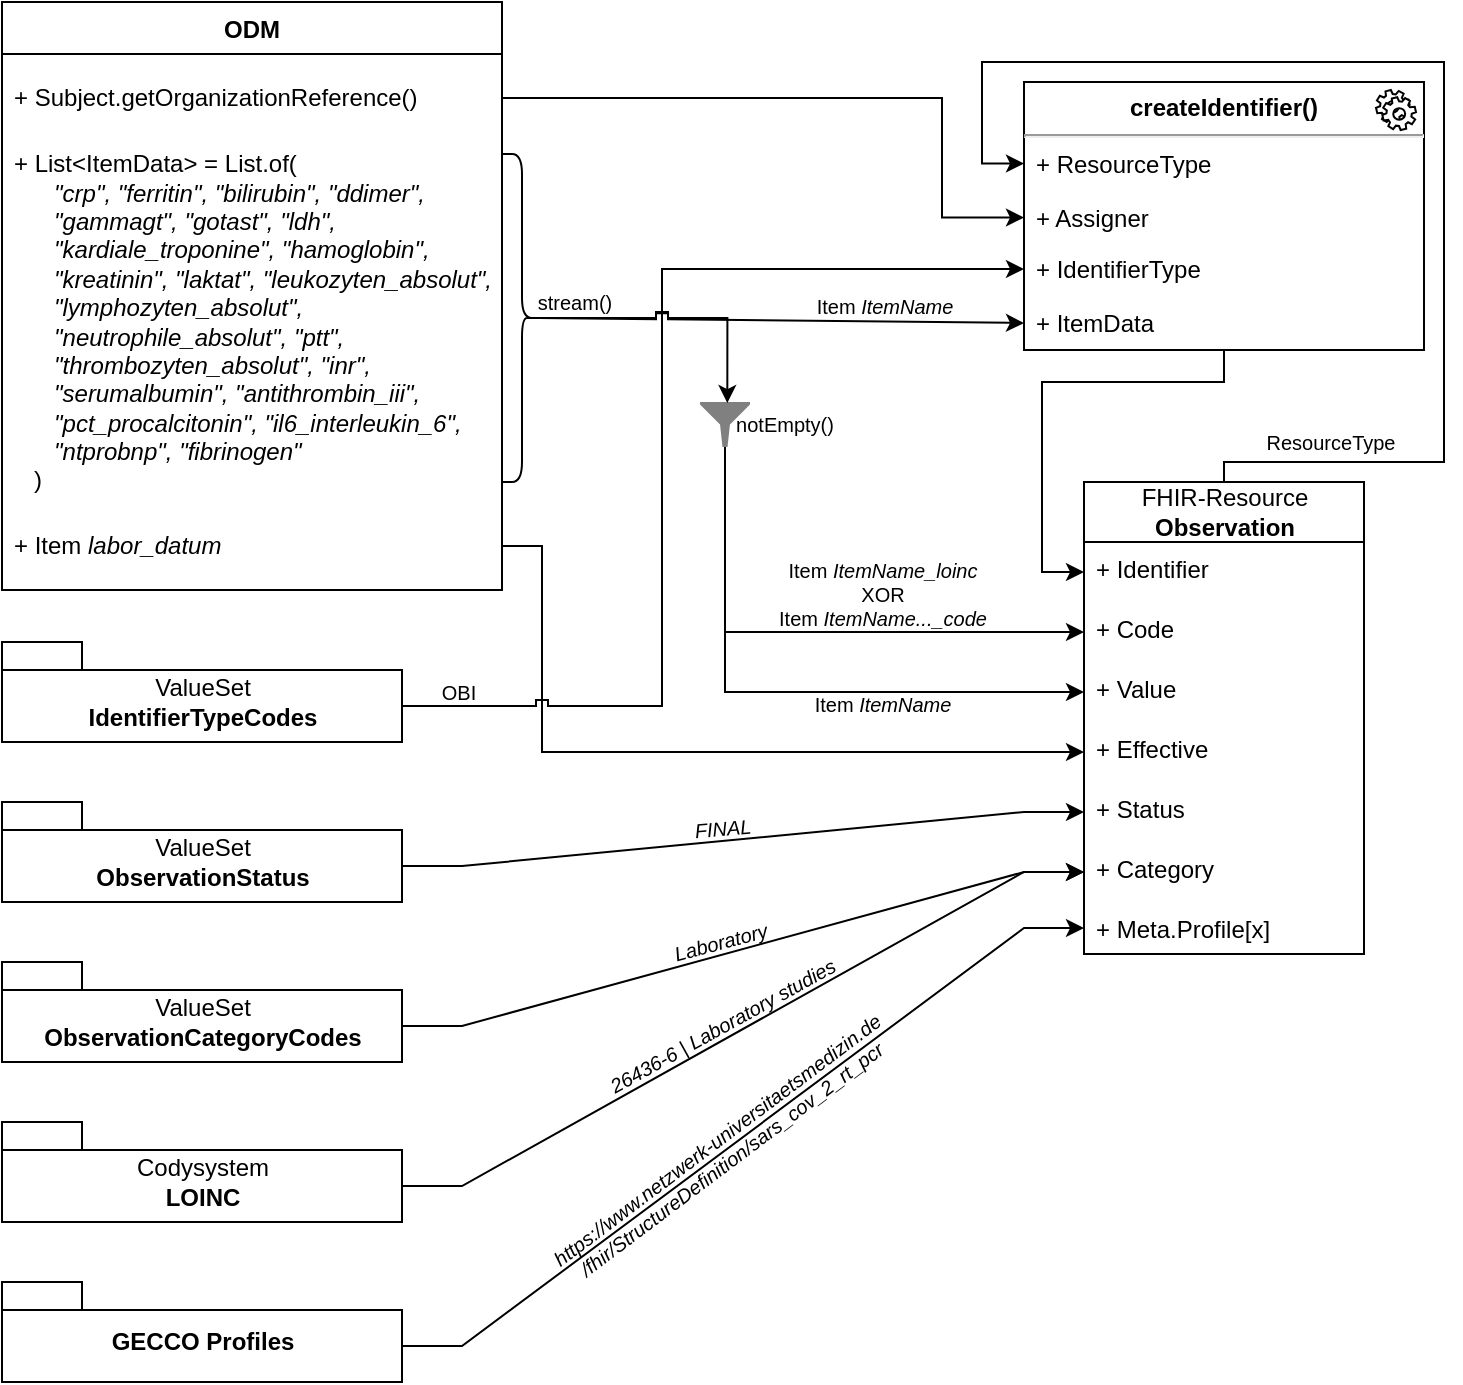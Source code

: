 <mxfile version="14.1.8" type="device"><diagram id="iyaxrp2BYqomliWlwEI3" name="Seite-1"><mxGraphModel dx="905" dy="672" grid="1" gridSize="10" guides="1" tooltips="1" connect="1" arrows="1" fold="0" page="1" pageScale="1" pageWidth="827" pageHeight="1169" math="0" shadow="0"><root><mxCell id="0"/><mxCell id="1" parent="0"/><mxCell id="aXqZ8imTbxBGPvLATq2k-17" style="rounded=0;jumpStyle=sharp;orthogonalLoop=1;jettySize=auto;html=1;exitX=1;exitY=0.5;exitDx=0;exitDy=0;entryX=0;entryY=0.5;entryDx=0;entryDy=0;startArrow=none;startFill=0;fontSize=10;edgeStyle=orthogonalEdgeStyle;" parent="1" source="aXqZ8imTbxBGPvLATq2k-9" target="inN6EH1Bo5AT8wFp5_ku-15" edge="1"><mxGeometry relative="1" as="geometry"><Array as="points"><mxPoint x="310" y="312"/><mxPoint x="310" y="415"/></Array></mxGeometry></mxCell><mxCell id="x9PizL9EcAQBIh8nqloW-2" style="edgeStyle=orthogonalEdgeStyle;rounded=0;jumpStyle=sharp;orthogonalLoop=1;jettySize=auto;html=1;exitX=0;exitY=0;exitDx=200;exitDy=32;exitPerimeter=0;entryX=0;entryY=0.5;entryDx=0;entryDy=0;startArrow=none;startFill=0;endArrow=classic;endFill=1;fontSize=10;fontColor=#000000;" parent="1" source="x9PizL9EcAQBIh8nqloW-1" target="x9PizL9EcAQBIh8nqloW-9" edge="1"><mxGeometry relative="1" as="geometry"><mxPoint x="551" y="600" as="targetPoint"/><Array as="points"><mxPoint x="370" y="392"/><mxPoint x="370" y="174"/></Array></mxGeometry></mxCell><mxCell id="x9PizL9EcAQBIh8nqloW-3" value="OBI" style="edgeLabel;html=1;align=center;verticalAlign=middle;resizable=0;points=[];fontSize=10;fontColor=#000000;rotation=0;labelBackgroundColor=none;" parent="x9PizL9EcAQBIh8nqloW-2" vertex="1" connectable="0"><mxGeometry x="-0.736" y="-2" relative="1" as="geometry"><mxPoint x="-42" y="-9" as="offset"/></mxGeometry></mxCell><mxCell id="aXqZ8imTbxBGPvLATq2k-12" style="rounded=0;jumpStyle=sharp;orthogonalLoop=1;jettySize=auto;html=1;exitX=0.1;exitY=0.5;exitDx=0;exitDy=0;exitPerimeter=0;startArrow=none;startFill=0;fontSize=10;entryX=0;entryY=0.5;entryDx=0;entryDy=0;" parent="1" source="aXqZ8imTbxBGPvLATq2k-8" target="inN6EH1Bo5AT8wFp5_ku-7" edge="1"><mxGeometry relative="1" as="geometry"/></mxCell><mxCell id="aXqZ8imTbxBGPvLATq2k-13" value="Item &lt;i&gt;ItemName&lt;/i&gt;" style="edgeLabel;html=1;align=center;verticalAlign=middle;resizable=0;points=[];fontSize=10;labelBackgroundColor=none;" parent="aXqZ8imTbxBGPvLATq2k-12" vertex="1" connectable="0"><mxGeometry x="-0.304" relative="1" as="geometry"><mxPoint x="87.84" y="-6.87" as="offset"/></mxGeometry></mxCell><mxCell id="inN6EH1Bo5AT8wFp5_ku-1" value="&lt;p style=&quot;margin: 0px ; margin-top: 6px ; text-align: center&quot;&gt;&lt;b&gt;createIdentifier()&lt;/b&gt;&lt;/p&gt;&lt;hr&gt;&lt;p style=&quot;margin: 0px ; margin-left: 8px&quot;&gt;&lt;span style=&quot;color: rgba(0 , 0 , 0 , 0) ; font-family: monospace ; font-size: 0px&quot;&gt;%3CmxGraphModel%3E%3Croot%3E%3CmxCell%20id%3D%220%22%2F%3E%3CmxCell%20id%3D%221%22%20parent%3D%220%22%2F%3E%3CmxCell%20id%3D%222%22%20value%3D%22%2B%20Id%22%20style%3D%22text%3BstrokeColor%3Dnone%3BfillColor%3Dnone%3Balign%3Dleft%3BverticalAlign%3Dtop%3BspacingLeft%3D4%3BspacingRight%3D4%3Boverflow%3Dhidden%3Brotatable%3D0%3Bpoints%3D%5B%5B0%2C0.5%5D%2C%5B1%2C0.5%5D%5D%3BportConstraint%3Deastwest%3B%22%20vertex%3D%221%22%20parent%3D%221%22%3E%3CmxGeometry%20x%3D%22520%22%20y%3D%22270%22%20width%3D%22140%22%20height%3D%2230%22%20as%3D%22geometry%22%2F%3E%3C%2FmxCell%3E%3CmxCell%20id%3D%223%22%20value%3D%22%2B%20Identifier%22%20style%3D%22text%3BstrokeColor%3Dnone%3BfillColor%3Dnone%3Balign%3Dleft%3BverticalAlign%3Dtop%3BspacingLeft%3D4%3BspacingRight%3D4%3Boverflow%3Dhidden%3Brotatable%3D0%3Bpoints%3D%5B%5B0%2C0.5%5D%2C%5B1%2C0.5%5D%5D%3BportConstraint%3Deastwest%3B%22%20vertex%3D%221%22%20parent%3D%221%22%3E%3CmxGeometry%20x%3D%22520%22%20y%3D%22300%22%20width%3D%22140%22%20height%3D%2230%22%20as%3D%22geometry%22%2F%3E%3C%2FmxCell%3E%3C%2Froot%3E%3C%2FmxGraphModel%3E&lt;/span&gt;&lt;br&gt;&lt;/p&gt;" style="align=left;overflow=fill;html=1;dropTarget=0;labelBorderColor=none;" parent="1" vertex="1"><mxGeometry x="551" y="80.0" width="200" height="134" as="geometry"/></mxCell><mxCell id="inN6EH1Bo5AT8wFp5_ku-2" value="" style="shape=mxgraph.bpmn.service_task;html=1;outlineConnect=0;fontFamily=Helvetica;fontSize=12;fontColor=#000000;align=center;strokeColor=#000000;fillColor=#ffffff;" parent="inN6EH1Bo5AT8wFp5_ku-1" vertex="1"><mxGeometry x="1" width="20" height="20" relative="1" as="geometry"><mxPoint x="-24" y="4" as="offset"/></mxGeometry></mxCell><mxCell id="x9PizL9EcAQBIh8nqloW-9" value="+ IdentifierType" style="text;strokeColor=none;fillColor=none;align=left;verticalAlign=top;spacingLeft=4;spacingRight=4;overflow=hidden;rotatable=0;points=[[0,0.5],[1,0.5]];portConstraint=eastwest;" parent="1" vertex="1"><mxGeometry x="551" y="160.0" width="200" height="27" as="geometry"/></mxCell><mxCell id="inN6EH1Bo5AT8wFp5_ku-8" value="+ Assigner" style="text;strokeColor=none;fillColor=none;align=left;verticalAlign=top;spacingLeft=4;spacingRight=4;overflow=hidden;rotatable=0;points=[[0,0.5],[1,0.5]];portConstraint=eastwest;" parent="1" vertex="1"><mxGeometry x="551" y="134.25" width="200" height="27" as="geometry"/></mxCell><mxCell id="inN6EH1Bo5AT8wFp5_ku-7" value="+ ItemData" style="text;strokeColor=none;fillColor=none;align=left;verticalAlign=top;spacingLeft=4;spacingRight=4;overflow=hidden;rotatable=0;points=[[0,0.5],[1,0.5]];portConstraint=eastwest;" parent="1" vertex="1"><mxGeometry x="551" y="187.0" width="200" height="27" as="geometry"/></mxCell><mxCell id="inN6EH1Bo5AT8wFp5_ku-5" style="edgeStyle=orthogonalEdgeStyle;rounded=0;orthogonalLoop=1;jettySize=auto;html=1;exitX=0.5;exitY=0;exitDx=0;exitDy=0;entryX=0;entryY=0.5;entryDx=0;entryDy=0;" parent="1" source="799P35jyVqVCuxSRQqy6-5" target="x9PizL9EcAQBIh8nqloW-8" edge="1"><mxGeometry relative="1" as="geometry"><mxPoint x="501" y="163.0" as="targetPoint"/><Array as="points"><mxPoint x="651" y="270"/><mxPoint x="761" y="270"/><mxPoint x="761" y="70"/><mxPoint x="530" y="70"/><mxPoint x="530" y="121"/></Array></mxGeometry></mxCell><mxCell id="inN6EH1Bo5AT8wFp5_ku-48" value="ResourceType" style="edgeLabel;html=1;align=center;verticalAlign=middle;resizable=0;points=[];fontSize=10;" parent="inN6EH1Bo5AT8wFp5_ku-5" vertex="1" connectable="0"><mxGeometry x="-0.886" y="-1" relative="1" as="geometry"><mxPoint x="26.83" y="-11" as="offset"/></mxGeometry></mxCell><mxCell id="799P35jyVqVCuxSRQqy6-5" value="&lt;span style=&quot;font-weight: normal&quot;&gt;FHIR-Resource&lt;/span&gt;&lt;br&gt;Observation" style="swimlane;fontStyle=1;childLayout=stackLayout;horizontal=1;startSize=30;fillColor=none;horizontalStack=0;resizeParent=1;resizeParentMax=0;resizeLast=0;collapsible=1;marginBottom=0;html=1;" parent="1" vertex="1"><mxGeometry x="581" y="280" width="140" height="236" as="geometry"/></mxCell><mxCell id="799P35jyVqVCuxSRQqy6-6" value="+ Identifier" style="text;strokeColor=none;fillColor=none;align=left;verticalAlign=top;spacingLeft=4;spacingRight=4;overflow=hidden;rotatable=0;points=[[0,0.5],[1,0.5]];portConstraint=eastwest;" parent="799P35jyVqVCuxSRQqy6-5" vertex="1"><mxGeometry y="30" width="140" height="30" as="geometry"/></mxCell><mxCell id="inN6EH1Bo5AT8wFp5_ku-42" value="+ Code" style="text;strokeColor=none;fillColor=none;align=left;verticalAlign=top;spacingLeft=4;spacingRight=4;overflow=hidden;rotatable=0;points=[[0,0.5],[1,0.5]];portConstraint=eastwest;" parent="799P35jyVqVCuxSRQqy6-5" vertex="1"><mxGeometry y="60" width="140" height="30" as="geometry"/></mxCell><mxCell id="inN6EH1Bo5AT8wFp5_ku-43" value="+ Value" style="text;strokeColor=none;fillColor=none;align=left;verticalAlign=top;spacingLeft=4;spacingRight=4;overflow=hidden;rotatable=0;points=[[0,0.5],[1,0.5]];portConstraint=eastwest;" parent="799P35jyVqVCuxSRQqy6-5" vertex="1"><mxGeometry y="90" width="140" height="30" as="geometry"/></mxCell><mxCell id="inN6EH1Bo5AT8wFp5_ku-15" value="+ Effective" style="text;strokeColor=none;fillColor=none;align=left;verticalAlign=top;spacingLeft=4;spacingRight=4;overflow=hidden;rotatable=0;points=[[0,0.5],[1,0.5]];portConstraint=eastwest;" parent="799P35jyVqVCuxSRQqy6-5" vertex="1"><mxGeometry y="120" width="140" height="30" as="geometry"/></mxCell><mxCell id="_llkhJXxIBmz3pfsrRiG-2" value="+ Status" style="text;strokeColor=none;fillColor=none;align=left;verticalAlign=top;spacingLeft=4;spacingRight=4;overflow=hidden;rotatable=0;points=[[0,0.5],[1,0.5]];portConstraint=eastwest;" parent="799P35jyVqVCuxSRQqy6-5" vertex="1"><mxGeometry y="150" width="140" height="30" as="geometry"/></mxCell><mxCell id="inN6EH1Bo5AT8wFp5_ku-9" value="+ Category" style="text;strokeColor=none;fillColor=none;align=left;verticalAlign=top;spacingLeft=4;spacingRight=4;overflow=hidden;rotatable=0;points=[[0,0.5],[1,0.5]];portConstraint=eastwest;" parent="799P35jyVqVCuxSRQqy6-5" vertex="1"><mxGeometry y="180" width="140" height="30" as="geometry"/></mxCell><mxCell id="799P35jyVqVCuxSRQqy6-8" value="+ Meta.Profile[x]" style="text;strokeColor=none;fillColor=none;align=left;verticalAlign=top;spacingLeft=4;spacingRight=4;overflow=hidden;rotatable=0;points=[[0,0.5],[1,0.5]];portConstraint=eastwest;" parent="799P35jyVqVCuxSRQqy6-5" vertex="1"><mxGeometry y="210" width="140" height="26" as="geometry"/></mxCell><mxCell id="799P35jyVqVCuxSRQqy6-14" value="ODM" style="swimlane;fontStyle=1;childLayout=stackLayout;horizontal=1;startSize=26;fillColor=none;horizontalStack=0;resizeParent=1;resizeParentMax=0;resizeLast=0;collapsible=1;marginBottom=0;" parent="1" vertex="1"><mxGeometry x="40" y="40" width="250" height="294" as="geometry"/></mxCell><mxCell id="x9PizL9EcAQBIh8nqloW-4" value="+ Subject.getOrganizationReference()" style="text;strokeColor=none;fillColor=none;align=left;verticalAlign=middle;spacingLeft=4;spacingRight=4;overflow=hidden;rotatable=0;points=[[0,0.5],[1,0.5]];portConstraint=eastwest;fontStyle=0;whiteSpace=wrap;html=1;" parent="799P35jyVqVCuxSRQqy6-14" vertex="1"><mxGeometry y="26" width="250" height="44" as="geometry"/></mxCell><mxCell id="799P35jyVqVCuxSRQqy6-15" value="+ List&amp;lt;ItemData&amp;gt; = List.of(&lt;br&gt;&amp;nbsp; &amp;nbsp; &amp;nbsp;&amp;nbsp;&lt;i&gt;&quot;crp&quot;, &quot;ferritin&quot;, &quot;bilirubin&quot;, &quot;ddimer&quot;,&lt;br&gt;&amp;nbsp; &amp;nbsp; &amp;nbsp; &quot;gammagt&quot;, &quot;gotast&quot;, &quot;ldh&quot;,&lt;br&gt;&amp;nbsp; &amp;nbsp; &amp;nbsp; &quot;kardiale_troponine&quot;, &quot;hamoglobin&quot;,&lt;br&gt;&amp;nbsp; &amp;nbsp; &amp;nbsp; &quot;kreatinin&quot;, &quot;laktat&quot;, &quot;leukozyten_absolut&quot;,&lt;br&gt;&amp;nbsp; &amp;nbsp; &amp;nbsp; &quot;lymphozyten_absolut&quot;,&lt;br&gt;&amp;nbsp; &amp;nbsp; &amp;nbsp; &quot;neutrophile_absolut&quot;, &quot;ptt&quot;,&lt;br&gt;&amp;nbsp; &amp;nbsp; &amp;nbsp; &quot;thrombozyten_absolut&quot;, &quot;inr&quot;,&lt;br&gt;&amp;nbsp; &amp;nbsp; &amp;nbsp; &quot;serumalbumin&quot;, &quot;antithrombin_iii&quot;,&lt;br&gt;&amp;nbsp; &amp;nbsp; &amp;nbsp; &quot;pct_procalcitonin&quot;, &quot;il6_interleukin_6&quot;,&lt;br&gt;&amp;nbsp; &amp;nbsp; &amp;nbsp; &quot;ntprobnp&quot;, &quot;fibrinogen&quot;&lt;br&gt;&lt;/i&gt;&amp;nbsp; &amp;nbsp;)" style="text;strokeColor=none;fillColor=none;align=left;verticalAlign=middle;spacingLeft=4;spacingRight=4;overflow=hidden;rotatable=0;points=[[0,0.5],[1,0.5]];portConstraint=eastwest;fontStyle=0;whiteSpace=wrap;html=1;" parent="799P35jyVqVCuxSRQqy6-14" vertex="1"><mxGeometry y="70" width="250" height="180" as="geometry"/></mxCell><mxCell id="aXqZ8imTbxBGPvLATq2k-9" value="+ Item&amp;nbsp;&lt;i&gt;labor_datum&lt;/i&gt;" style="text;strokeColor=none;fillColor=none;align=left;verticalAlign=middle;spacingLeft=4;spacingRight=4;overflow=hidden;rotatable=0;points=[[0,0.5],[1,0.5]];portConstraint=eastwest;fontStyle=0;whiteSpace=wrap;html=1;" parent="799P35jyVqVCuxSRQqy6-14" vertex="1"><mxGeometry y="250" width="250" height="44" as="geometry"/></mxCell><mxCell id="aXqZ8imTbxBGPvLATq2k-26" style="edgeStyle=entityRelationEdgeStyle;rounded=0;jumpStyle=sharp;orthogonalLoop=1;jettySize=auto;html=1;exitX=0;exitY=0;exitDx=200;exitDy=32;exitPerimeter=0;entryX=0;entryY=0.5;entryDx=0;entryDy=0;startArrow=none;startFill=0;fontSize=10;" parent="1" source="799P35jyVqVCuxSRQqy6-46" target="799P35jyVqVCuxSRQqy6-8" edge="1"><mxGeometry relative="1" as="geometry"/></mxCell><mxCell id="oRUVyWaFGPGEKI1k7T38-1" value="&lt;font style=&quot;font-style: italic;&quot;&gt;https://www.netzwerk-universitaetsmedizin.de&lt;br&gt;&lt;/font&gt;&lt;font style=&quot;font-style: italic;&quot;&gt;/fhir/StructureDefinition/sars_cov_2_rt_pcr&lt;/font&gt;" style="edgeLabel;html=1;align=center;verticalAlign=middle;resizable=0;points=[];fontSize=10;labelBackgroundColor=none;rotation=323;" vertex="1" connectable="0" parent="aXqZ8imTbxBGPvLATq2k-26"><mxGeometry x="-0.056" relative="1" as="geometry"><mxPoint x="-1" as="offset"/></mxGeometry></mxCell><mxCell id="799P35jyVqVCuxSRQqy6-46" value="GECCO Profiles" style="shape=folder;fontStyle=1;spacingTop=10;tabWidth=40;tabHeight=14;tabPosition=left;html=1;" parent="1" vertex="1"><mxGeometry x="40" y="680" width="200" height="50" as="geometry"/></mxCell><mxCell id="inN6EH1Bo5AT8wFp5_ku-13" style="edgeStyle=orthogonalEdgeStyle;rounded=0;orthogonalLoop=1;jettySize=auto;html=1;entryX=0;entryY=0.5;entryDx=0;entryDy=0;" parent="1" source="inN6EH1Bo5AT8wFp5_ku-1" target="799P35jyVqVCuxSRQqy6-6" edge="1"><mxGeometry relative="1" as="geometry"><Array as="points"><mxPoint x="651" y="230"/><mxPoint x="560" y="230"/><mxPoint x="560" y="325"/></Array></mxGeometry></mxCell><mxCell id="inN6EH1Bo5AT8wFp5_ku-16" value="&lt;span style=&quot;font-weight: normal&quot;&gt;ValueSet&lt;/span&gt;&lt;br&gt;ObservationCategoryCodes" style="shape=folder;fontStyle=1;spacingTop=10;tabWidth=40;tabHeight=14;tabPosition=left;html=1;" parent="1" vertex="1"><mxGeometry x="40" y="520" width="200" height="50" as="geometry"/></mxCell><mxCell id="inN6EH1Bo5AT8wFp5_ku-20" style="edgeStyle=entityRelationEdgeStyle;rounded=0;orthogonalLoop=1;jettySize=auto;html=1;exitX=0;exitY=0;exitDx=200;exitDy=32;exitPerimeter=0;" parent="1" source="inN6EH1Bo5AT8wFp5_ku-16" target="inN6EH1Bo5AT8wFp5_ku-9" edge="1"><mxGeometry relative="1" as="geometry"><mxPoint x="240" y="392" as="sourcePoint"/><mxPoint x="520" y="385" as="targetPoint"/></mxGeometry></mxCell><mxCell id="680qM0r0OIIX0miPpTtV-7" value="Laboratory" style="edgeLabel;html=1;align=center;verticalAlign=middle;resizable=0;points=[];fontSize=10;fontColor=#000000;fontStyle=2;rotation=345;labelBackgroundColor=none;" parent="inN6EH1Bo5AT8wFp5_ku-20" vertex="1" connectable="0"><mxGeometry x="-0.102" y="-2" relative="1" as="geometry"><mxPoint x="4.22" y="-10" as="offset"/></mxGeometry></mxCell><mxCell id="x9PizL9EcAQBIh8nqloW-25" style="edgeStyle=orthogonalEdgeStyle;rounded=0;jumpStyle=sharp;orthogonalLoop=1;jettySize=auto;html=1;exitX=0.5;exitY=1;exitDx=0;exitDy=0;exitPerimeter=0;endArrow=classic;endFill=1;entryX=0;entryY=0.5;entryDx=0;entryDy=0;" parent="1" source="inN6EH1Bo5AT8wFp5_ku-22" target="inN6EH1Bo5AT8wFp5_ku-43" edge="1"><mxGeometry relative="1" as="geometry"><mxPoint x="415" y="310" as="targetPoint"/></mxGeometry></mxCell><mxCell id="aXqZ8imTbxBGPvLATq2k-16" value="Item &lt;i&gt;ItemName&lt;/i&gt;" style="edgeLabel;html=1;align=center;verticalAlign=middle;resizable=0;points=[];fontSize=10;labelBackgroundColor=none;" parent="x9PizL9EcAQBIh8nqloW-25" vertex="1" connectable="0"><mxGeometry x="0.388" relative="1" as="geometry"><mxPoint x="-8.74" y="6" as="offset"/></mxGeometry></mxCell><mxCell id="inN6EH1Bo5AT8wFp5_ku-22" value="" style="aspect=fixed;pointerEvents=1;shadow=0;dashed=0;html=1;strokeColor=none;labelPosition=center;verticalLabelPosition=bottom;verticalAlign=top;align=center;shape=mxgraph.mscae.enterprise.filter;fillColor=#808080;" parent="1" vertex="1"><mxGeometry x="389" y="240" width="25" height="22.5" as="geometry"/></mxCell><mxCell id="inN6EH1Bo5AT8wFp5_ku-57" value="&lt;font style=&quot;font-size: 10px&quot;&gt;notEmpty()&lt;/font&gt;" style="text;html=1;align=center;verticalAlign=middle;resizable=0;points=[];autosize=1;" parent="1" vertex="1"><mxGeometry x="400.5" y="241.25" width="60" height="20" as="geometry"/></mxCell><mxCell id="680qM0r0OIIX0miPpTtV-5" style="edgeStyle=entityRelationEdgeStyle;rounded=0;jumpStyle=sharp;orthogonalLoop=1;jettySize=auto;html=1;exitX=0;exitY=0;exitDx=200;exitDy=32;exitPerimeter=0;entryX=0;entryY=0.5;entryDx=0;entryDy=0;startArrow=none;startFill=0;endArrow=classic;endFill=1;fontSize=12;fontColor=#000000;" parent="1" source="680qM0r0OIIX0miPpTtV-4" target="_llkhJXxIBmz3pfsrRiG-2" edge="1"><mxGeometry relative="1" as="geometry"/></mxCell><mxCell id="680qM0r0OIIX0miPpTtV-6" value="FINAL" style="edgeLabel;html=1;align=center;verticalAlign=middle;resizable=0;points=[];fontSize=10;fontColor=#000000;fontStyle=2;labelBackgroundColor=none;rotation=355;" parent="680qM0r0OIIX0miPpTtV-5" vertex="1" connectable="0"><mxGeometry x="-0.102" y="1" relative="1" as="geometry"><mxPoint x="7" y="-6" as="offset"/></mxGeometry></mxCell><mxCell id="680qM0r0OIIX0miPpTtV-4" value="&lt;span style=&quot;font-weight: normal&quot;&gt;ValueSet&lt;/span&gt;&lt;br&gt;ObservationStatus" style="shape=folder;fontStyle=1;spacingTop=10;tabWidth=40;tabHeight=14;tabPosition=left;html=1;" parent="1" vertex="1"><mxGeometry x="40" y="440" width="200" height="50" as="geometry"/></mxCell><mxCell id="x9PizL9EcAQBIh8nqloW-1" value="&lt;span style=&quot;font-weight: normal&quot;&gt;ValueSet&lt;/span&gt;&lt;br&gt;IdentifierTypeCodes" style="shape=folder;fontStyle=1;spacingTop=10;tabWidth=40;tabHeight=14;tabPosition=left;html=1;" parent="1" vertex="1"><mxGeometry x="40" y="360" width="200" height="50" as="geometry"/></mxCell><mxCell id="x9PizL9EcAQBIh8nqloW-8" value="+ ResourceType" style="text;strokeColor=none;fillColor=none;align=left;verticalAlign=top;spacingLeft=4;spacingRight=4;overflow=hidden;rotatable=0;points=[[0,0.5],[1,0.5]];portConstraint=eastwest;" parent="1" vertex="1"><mxGeometry x="551" y="107.25" width="200" height="27" as="geometry"/></mxCell><mxCell id="x9PizL9EcAQBIh8nqloW-10" style="edgeStyle=orthogonalEdgeStyle;rounded=0;jumpStyle=sharp;orthogonalLoop=1;jettySize=auto;html=1;exitX=1;exitY=0.5;exitDx=0;exitDy=0;entryX=0;entryY=0.5;entryDx=0;entryDy=0;endArrow=classic;endFill=1;" parent="1" source="x9PizL9EcAQBIh8nqloW-4" target="inN6EH1Bo5AT8wFp5_ku-8" edge="1"><mxGeometry relative="1" as="geometry"><Array as="points"><mxPoint x="510" y="88"/><mxPoint x="510" y="148"/></Array></mxGeometry></mxCell><mxCell id="x9PizL9EcAQBIh8nqloW-28" style="edgeStyle=entityRelationEdgeStyle;rounded=0;jumpStyle=sharp;orthogonalLoop=1;jettySize=auto;html=1;exitX=0;exitY=0;exitDx=200;exitDy=32;exitPerimeter=0;entryX=0;entryY=0.5;entryDx=0;entryDy=0;endArrow=classic;endFill=1;" parent="1" source="x9PizL9EcAQBIh8nqloW-15" target="inN6EH1Bo5AT8wFp5_ku-9" edge="1"><mxGeometry relative="1" as="geometry"/></mxCell><mxCell id="x9PizL9EcAQBIh8nqloW-29" value="&lt;i style=&quot;font-size: 10px;&quot;&gt;26436-6 | Laboratory studies&lt;/i&gt;" style="edgeLabel;html=1;align=center;verticalAlign=middle;resizable=0;points=[];fontSize=10;labelBackgroundColor=none;rotation=331;" parent="x9PizL9EcAQBIh8nqloW-28" vertex="1" connectable="0"><mxGeometry x="-0.071" y="1" relative="1" as="geometry"><mxPoint x="1" y="-7" as="offset"/></mxGeometry></mxCell><mxCell id="x9PizL9EcAQBIh8nqloW-15" value="&lt;span style=&quot;font-weight: normal&quot;&gt;Codysystem&lt;/span&gt;&lt;br&gt;LOINC" style="shape=folder;fontStyle=1;spacingTop=10;tabWidth=40;tabHeight=14;tabPosition=left;html=1;" parent="1" vertex="1"><mxGeometry x="40" y="600" width="200" height="50" as="geometry"/></mxCell><mxCell id="aXqZ8imTbxBGPvLATq2k-25" style="edgeStyle=orthogonalEdgeStyle;rounded=0;jumpStyle=sharp;orthogonalLoop=1;jettySize=auto;html=1;exitX=0.1;exitY=0.5;exitDx=0;exitDy=0;exitPerimeter=0;entryX=0.036;entryY=-0.037;entryDx=0;entryDy=0;entryPerimeter=0;startArrow=none;startFill=0;fontSize=10;" parent="1" source="aXqZ8imTbxBGPvLATq2k-8" target="inN6EH1Bo5AT8wFp5_ku-57" edge="1"><mxGeometry relative="1" as="geometry"/></mxCell><mxCell id="aXqZ8imTbxBGPvLATq2k-27" value="stream()" style="edgeLabel;html=1;align=center;verticalAlign=middle;resizable=0;points=[];fontSize=10;" parent="aXqZ8imTbxBGPvLATq2k-25" vertex="1" connectable="0"><mxGeometry x="-0.225" y="-2" relative="1" as="geometry"><mxPoint x="-35.33" y="-10" as="offset"/></mxGeometry></mxCell><mxCell id="aXqZ8imTbxBGPvLATq2k-8" value="" style="shape=curlyBracket;whiteSpace=wrap;html=1;rounded=1;labelBackgroundColor=none;fontSize=10;align=center;flipH=1;" parent="1" vertex="1"><mxGeometry x="290" y="116" width="20" height="164" as="geometry"/></mxCell><mxCell id="aXqZ8imTbxBGPvLATq2k-14" style="edgeStyle=orthogonalEdgeStyle;rounded=0;jumpStyle=sharp;orthogonalLoop=1;jettySize=auto;html=1;exitX=0.5;exitY=1;exitDx=0;exitDy=0;exitPerimeter=0;startArrow=none;startFill=0;fontSize=10;" parent="1" source="inN6EH1Bo5AT8wFp5_ku-22" target="inN6EH1Bo5AT8wFp5_ku-42" edge="1"><mxGeometry relative="1" as="geometry"/></mxCell><mxCell id="aXqZ8imTbxBGPvLATq2k-15" value="Item &lt;i&gt;ItemName_loinc&lt;br&gt;&lt;/i&gt;XOR&lt;br&gt;Item &lt;i&gt;ItemName..._code&lt;/i&gt;" style="edgeLabel;html=1;align=center;verticalAlign=middle;resizable=0;points=[];fontSize=10;labelBackgroundColor=none;" parent="aXqZ8imTbxBGPvLATq2k-14" vertex="1" connectable="0"><mxGeometry x="0.244" y="2" relative="1" as="geometry"><mxPoint x="2.19" y="-17.03" as="offset"/></mxGeometry></mxCell></root></mxGraphModel></diagram></mxfile>